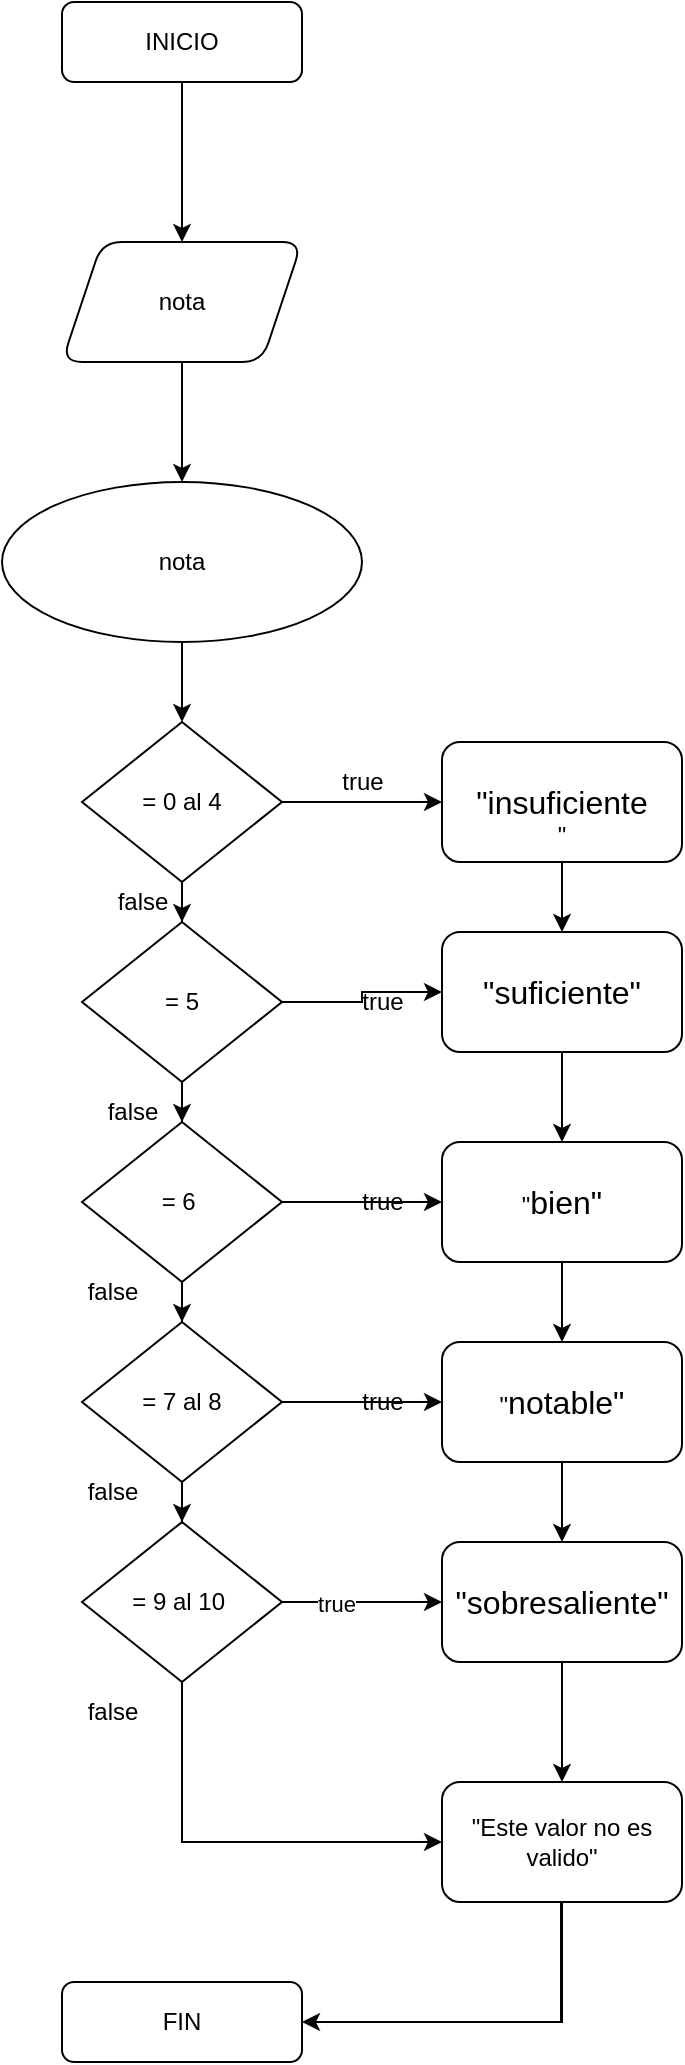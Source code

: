 <mxfile version="20.4.0" type="github"><diagram id="C5RBs43oDa-KdzZeNtuy" name="Page-1"><mxGraphModel dx="862" dy="482" grid="1" gridSize="10" guides="1" tooltips="1" connect="1" arrows="1" fold="1" page="1" pageScale="1" pageWidth="827" pageHeight="1169" math="0" shadow="0"><root><mxCell id="WIyWlLk6GJQsqaUBKTNV-0"/><mxCell id="WIyWlLk6GJQsqaUBKTNV-1" parent="WIyWlLk6GJQsqaUBKTNV-0"/><mxCell id="ciRV9xlyKqqgkTfuWE2_-2" style="edgeStyle=orthogonalEdgeStyle;rounded=0;orthogonalLoop=1;jettySize=auto;html=1;entryX=0.5;entryY=0;entryDx=0;entryDy=0;" edge="1" parent="WIyWlLk6GJQsqaUBKTNV-1" source="WIyWlLk6GJQsqaUBKTNV-3" target="ciRV9xlyKqqgkTfuWE2_-0"><mxGeometry relative="1" as="geometry"/></mxCell><mxCell id="WIyWlLk6GJQsqaUBKTNV-3" value="INICIO" style="rounded=1;whiteSpace=wrap;html=1;fontSize=12;glass=0;strokeWidth=1;shadow=0;" parent="WIyWlLk6GJQsqaUBKTNV-1" vertex="1"><mxGeometry x="180" y="60" width="120" height="40" as="geometry"/></mxCell><mxCell id="WIyWlLk6GJQsqaUBKTNV-11" value="FIN" style="rounded=1;whiteSpace=wrap;html=1;fontSize=12;glass=0;strokeWidth=1;shadow=0;" parent="WIyWlLk6GJQsqaUBKTNV-1" vertex="1"><mxGeometry x="180" y="1050" width="120" height="40" as="geometry"/></mxCell><mxCell id="ciRV9xlyKqqgkTfuWE2_-5" style="edgeStyle=orthogonalEdgeStyle;rounded=0;orthogonalLoop=1;jettySize=auto;html=1;" edge="1" parent="WIyWlLk6GJQsqaUBKTNV-1" source="ciRV9xlyKqqgkTfuWE2_-0" target="ciRV9xlyKqqgkTfuWE2_-4"><mxGeometry relative="1" as="geometry"/></mxCell><mxCell id="ciRV9xlyKqqgkTfuWE2_-0" value="nota" style="shape=parallelogram;perimeter=parallelogramPerimeter;whiteSpace=wrap;html=1;fixedSize=1;rounded=1;glass=0;strokeWidth=1;shadow=0;" vertex="1" parent="WIyWlLk6GJQsqaUBKTNV-1"><mxGeometry x="180" y="180" width="120" height="60" as="geometry"/></mxCell><mxCell id="ciRV9xlyKqqgkTfuWE2_-7" style="edgeStyle=orthogonalEdgeStyle;rounded=0;orthogonalLoop=1;jettySize=auto;html=1;" edge="1" parent="WIyWlLk6GJQsqaUBKTNV-1" source="ciRV9xlyKqqgkTfuWE2_-4" target="ciRV9xlyKqqgkTfuWE2_-6"><mxGeometry relative="1" as="geometry"/></mxCell><mxCell id="ciRV9xlyKqqgkTfuWE2_-4" value="nota" style="ellipse;whiteSpace=wrap;html=1;" vertex="1" parent="WIyWlLk6GJQsqaUBKTNV-1"><mxGeometry x="150" y="300" width="180" height="80" as="geometry"/></mxCell><mxCell id="ciRV9xlyKqqgkTfuWE2_-13" style="edgeStyle=orthogonalEdgeStyle;rounded=0;orthogonalLoop=1;jettySize=auto;html=1;" edge="1" parent="WIyWlLk6GJQsqaUBKTNV-1" source="ciRV9xlyKqqgkTfuWE2_-6" target="ciRV9xlyKqqgkTfuWE2_-9"><mxGeometry relative="1" as="geometry"/></mxCell><mxCell id="ciRV9xlyKqqgkTfuWE2_-19" style="edgeStyle=orthogonalEdgeStyle;rounded=0;orthogonalLoop=1;jettySize=auto;html=1;entryX=0;entryY=0.5;entryDx=0;entryDy=0;" edge="1" parent="WIyWlLk6GJQsqaUBKTNV-1" source="ciRV9xlyKqqgkTfuWE2_-6" target="ciRV9xlyKqqgkTfuWE2_-18"><mxGeometry relative="1" as="geometry"><Array as="points"><mxPoint x="310" y="460"/><mxPoint x="310" y="460"/></Array></mxGeometry></mxCell><mxCell id="ciRV9xlyKqqgkTfuWE2_-6" value="= 0 al 4" style="rhombus;whiteSpace=wrap;html=1;" vertex="1" parent="WIyWlLk6GJQsqaUBKTNV-1"><mxGeometry x="190" y="420" width="100" height="80" as="geometry"/></mxCell><mxCell id="ciRV9xlyKqqgkTfuWE2_-15" style="edgeStyle=orthogonalEdgeStyle;rounded=0;orthogonalLoop=1;jettySize=auto;html=1;" edge="1" parent="WIyWlLk6GJQsqaUBKTNV-1" source="ciRV9xlyKqqgkTfuWE2_-8" target="ciRV9xlyKqqgkTfuWE2_-10"><mxGeometry relative="1" as="geometry"/></mxCell><mxCell id="ciRV9xlyKqqgkTfuWE2_-25" style="edgeStyle=orthogonalEdgeStyle;rounded=0;orthogonalLoop=1;jettySize=auto;html=1;" edge="1" parent="WIyWlLk6GJQsqaUBKTNV-1" source="ciRV9xlyKqqgkTfuWE2_-8" target="ciRV9xlyKqqgkTfuWE2_-22"><mxGeometry relative="1" as="geometry"/></mxCell><mxCell id="ciRV9xlyKqqgkTfuWE2_-8" value="= 6&amp;nbsp;" style="rhombus;whiteSpace=wrap;html=1;" vertex="1" parent="WIyWlLk6GJQsqaUBKTNV-1"><mxGeometry x="190" y="620" width="100" height="80" as="geometry"/></mxCell><mxCell id="ciRV9xlyKqqgkTfuWE2_-14" style="edgeStyle=orthogonalEdgeStyle;rounded=0;orthogonalLoop=1;jettySize=auto;html=1;entryX=0.5;entryY=0;entryDx=0;entryDy=0;" edge="1" parent="WIyWlLk6GJQsqaUBKTNV-1" source="ciRV9xlyKqqgkTfuWE2_-9" target="ciRV9xlyKqqgkTfuWE2_-8"><mxGeometry relative="1" as="geometry"/></mxCell><mxCell id="ciRV9xlyKqqgkTfuWE2_-24" style="edgeStyle=orthogonalEdgeStyle;rounded=0;orthogonalLoop=1;jettySize=auto;html=1;" edge="1" parent="WIyWlLk6GJQsqaUBKTNV-1" source="ciRV9xlyKqqgkTfuWE2_-9" target="ciRV9xlyKqqgkTfuWE2_-21"><mxGeometry relative="1" as="geometry"><Array as="points"><mxPoint x="330" y="560"/><mxPoint x="330" y="555"/></Array></mxGeometry></mxCell><mxCell id="ciRV9xlyKqqgkTfuWE2_-9" value="= 5" style="rhombus;whiteSpace=wrap;html=1;" vertex="1" parent="WIyWlLk6GJQsqaUBKTNV-1"><mxGeometry x="190" y="520" width="100" height="80" as="geometry"/></mxCell><mxCell id="ciRV9xlyKqqgkTfuWE2_-16" style="edgeStyle=orthogonalEdgeStyle;rounded=0;orthogonalLoop=1;jettySize=auto;html=1;" edge="1" parent="WIyWlLk6GJQsqaUBKTNV-1" source="ciRV9xlyKqqgkTfuWE2_-10" target="ciRV9xlyKqqgkTfuWE2_-12"><mxGeometry relative="1" as="geometry"/></mxCell><mxCell id="ciRV9xlyKqqgkTfuWE2_-26" value="" style="edgeStyle=orthogonalEdgeStyle;rounded=0;orthogonalLoop=1;jettySize=auto;html=1;" edge="1" parent="WIyWlLk6GJQsqaUBKTNV-1" source="ciRV9xlyKqqgkTfuWE2_-10" target="ciRV9xlyKqqgkTfuWE2_-23"><mxGeometry relative="1" as="geometry"><Array as="points"><mxPoint x="330" y="760"/><mxPoint x="330" y="760"/></Array></mxGeometry></mxCell><mxCell id="ciRV9xlyKqqgkTfuWE2_-10" value="= 7 al 8" style="rhombus;whiteSpace=wrap;html=1;" vertex="1" parent="WIyWlLk6GJQsqaUBKTNV-1"><mxGeometry x="190" y="720" width="100" height="80" as="geometry"/></mxCell><mxCell id="ciRV9xlyKqqgkTfuWE2_-28" value="" style="edgeStyle=orthogonalEdgeStyle;rounded=0;orthogonalLoop=1;jettySize=auto;html=1;" edge="1" parent="WIyWlLk6GJQsqaUBKTNV-1" source="ciRV9xlyKqqgkTfuWE2_-12" target="ciRV9xlyKqqgkTfuWE2_-27"><mxGeometry relative="1" as="geometry"/></mxCell><mxCell id="ciRV9xlyKqqgkTfuWE2_-29" value="true" style="edgeLabel;html=1;align=center;verticalAlign=middle;resizable=0;points=[];" vertex="1" connectable="0" parent="ciRV9xlyKqqgkTfuWE2_-28"><mxGeometry x="-0.333" y="-1" relative="1" as="geometry"><mxPoint as="offset"/></mxGeometry></mxCell><mxCell id="ciRV9xlyKqqgkTfuWE2_-12" value="= 9 al 10&amp;nbsp;" style="rhombus;whiteSpace=wrap;html=1;" vertex="1" parent="WIyWlLk6GJQsqaUBKTNV-1"><mxGeometry x="190" y="820" width="100" height="80" as="geometry"/></mxCell><mxCell id="ciRV9xlyKqqgkTfuWE2_-35" value="" style="edgeStyle=orthogonalEdgeStyle;rounded=0;orthogonalLoop=1;jettySize=auto;html=1;" edge="1" parent="WIyWlLk6GJQsqaUBKTNV-1" source="ciRV9xlyKqqgkTfuWE2_-18" target="ciRV9xlyKqqgkTfuWE2_-21"><mxGeometry relative="1" as="geometry"/></mxCell><mxCell id="ciRV9xlyKqqgkTfuWE2_-18" value="&lt;br&gt;&lt;b id=&quot;docs-internal-guid-1239eb3c-7fff-d985-81b9-9bbe48d3ee16&quot; style=&quot;font-weight:normal;&quot;&gt;&lt;span style=&quot;font-size: 12pt; font-family: Calibri, sans-serif; color: rgb(0, 0, 0); background-color: transparent; font-weight: 400; font-style: normal; font-variant: normal; text-decoration: none; vertical-align: baseline;&quot;&gt;&quot;insuficiente &lt;/span&gt;&lt;/b&gt;&lt;br&gt;&quot;" style="rounded=1;whiteSpace=wrap;html=1;" vertex="1" parent="WIyWlLk6GJQsqaUBKTNV-1"><mxGeometry x="370" y="430" width="120" height="60" as="geometry"/></mxCell><mxCell id="ciRV9xlyKqqgkTfuWE2_-36" value="" style="edgeStyle=orthogonalEdgeStyle;rounded=0;orthogonalLoop=1;jettySize=auto;html=1;" edge="1" parent="WIyWlLk6GJQsqaUBKTNV-1" source="ciRV9xlyKqqgkTfuWE2_-21" target="ciRV9xlyKqqgkTfuWE2_-22"><mxGeometry relative="1" as="geometry"/></mxCell><mxCell id="ciRV9xlyKqqgkTfuWE2_-21" value="&lt;span id=&quot;docs-internal-guid-7bd2faa1-7fff-082d-f23d-37c537f26196&quot;&gt;&lt;span style=&quot;font-size: 12pt; font-family: Calibri, sans-serif; background-color: transparent; font-variant-numeric: normal; font-variant-east-asian: normal; vertical-align: baseline;&quot;&gt;&quot;suficiente&quot;&lt;/span&gt;&lt;/span&gt;" style="rounded=1;whiteSpace=wrap;html=1;" vertex="1" parent="WIyWlLk6GJQsqaUBKTNV-1"><mxGeometry x="370" y="525" width="120" height="60" as="geometry"/></mxCell><mxCell id="ciRV9xlyKqqgkTfuWE2_-38" value="" style="edgeStyle=orthogonalEdgeStyle;rounded=0;orthogonalLoop=1;jettySize=auto;html=1;" edge="1" parent="WIyWlLk6GJQsqaUBKTNV-1" source="ciRV9xlyKqqgkTfuWE2_-22" target="ciRV9xlyKqqgkTfuWE2_-23"><mxGeometry relative="1" as="geometry"/></mxCell><mxCell id="ciRV9xlyKqqgkTfuWE2_-22" value="&quot;&lt;span id=&quot;docs-internal-guid-e73d57a9-7fff-2b2e-beea-0be70701d8a5&quot;&gt;&lt;span style=&quot;font-size: 12pt; font-family: Calibri, sans-serif; background-color: transparent; font-variant-numeric: normal; font-variant-east-asian: normal; vertical-align: baseline;&quot;&gt;bien&quot;&lt;/span&gt;&lt;/span&gt;" style="rounded=1;whiteSpace=wrap;html=1;" vertex="1" parent="WIyWlLk6GJQsqaUBKTNV-1"><mxGeometry x="370" y="630" width="120" height="60" as="geometry"/></mxCell><mxCell id="ciRV9xlyKqqgkTfuWE2_-37" value="" style="edgeStyle=orthogonalEdgeStyle;rounded=0;orthogonalLoop=1;jettySize=auto;html=1;" edge="1" parent="WIyWlLk6GJQsqaUBKTNV-1" source="ciRV9xlyKqqgkTfuWE2_-23" target="ciRV9xlyKqqgkTfuWE2_-27"><mxGeometry relative="1" as="geometry"/></mxCell><mxCell id="ciRV9xlyKqqgkTfuWE2_-23" value="&quot;&lt;span id=&quot;docs-internal-guid-9e655536-7fff-4bf3-c171-e3e27baea82b&quot;&gt;&lt;span style=&quot;font-size: 12pt; font-family: Calibri, sans-serif; background-color: transparent; font-variant-numeric: normal; font-variant-east-asian: normal; vertical-align: baseline;&quot;&gt;notable&quot;&lt;/span&gt;&lt;/span&gt;" style="rounded=1;whiteSpace=wrap;html=1;" vertex="1" parent="WIyWlLk6GJQsqaUBKTNV-1"><mxGeometry x="370" y="730" width="120" height="60" as="geometry"/></mxCell><mxCell id="ciRV9xlyKqqgkTfuWE2_-47" value="" style="edgeStyle=orthogonalEdgeStyle;rounded=0;orthogonalLoop=1;jettySize=auto;html=1;" edge="1" parent="WIyWlLk6GJQsqaUBKTNV-1" source="ciRV9xlyKqqgkTfuWE2_-27" target="ciRV9xlyKqqgkTfuWE2_-46"><mxGeometry relative="1" as="geometry"/></mxCell><mxCell id="ciRV9xlyKqqgkTfuWE2_-27" value="&lt;span id=&quot;docs-internal-guid-15113bf0-7fff-6cb6-fa45-07942249dd81&quot;&gt;&lt;span style=&quot;font-size: 12pt; font-family: Calibri, sans-serif; background-color: transparent; font-variant-numeric: normal; font-variant-east-asian: normal; vertical-align: baseline;&quot;&gt;&quot;sobresaliente&quot;&lt;/span&gt;&lt;/span&gt;" style="rounded=1;whiteSpace=wrap;html=1;" vertex="1" parent="WIyWlLk6GJQsqaUBKTNV-1"><mxGeometry x="370" y="830" width="120" height="60" as="geometry"/></mxCell><mxCell id="ciRV9xlyKqqgkTfuWE2_-30" value="true" style="text;html=1;align=center;verticalAlign=middle;resizable=0;points=[];autosize=1;strokeColor=none;fillColor=none;" vertex="1" parent="WIyWlLk6GJQsqaUBKTNV-1"><mxGeometry x="320" y="745" width="40" height="30" as="geometry"/></mxCell><mxCell id="ciRV9xlyKqqgkTfuWE2_-31" value="true" style="text;html=1;align=center;verticalAlign=middle;resizable=0;points=[];autosize=1;strokeColor=none;fillColor=none;" vertex="1" parent="WIyWlLk6GJQsqaUBKTNV-1"><mxGeometry x="320" y="645" width="40" height="30" as="geometry"/></mxCell><mxCell id="ciRV9xlyKqqgkTfuWE2_-32" value="true" style="text;html=1;align=center;verticalAlign=middle;resizable=0;points=[];autosize=1;strokeColor=none;fillColor=none;" vertex="1" parent="WIyWlLk6GJQsqaUBKTNV-1"><mxGeometry x="320" y="545" width="40" height="30" as="geometry"/></mxCell><mxCell id="ciRV9xlyKqqgkTfuWE2_-33" value="true" style="text;html=1;align=center;verticalAlign=middle;resizable=0;points=[];autosize=1;strokeColor=none;fillColor=none;" vertex="1" parent="WIyWlLk6GJQsqaUBKTNV-1"><mxGeometry x="310" y="435" width="40" height="30" as="geometry"/></mxCell><mxCell id="ciRV9xlyKqqgkTfuWE2_-43" value="" style="endArrow=none;html=1;rounded=0;" edge="1" parent="WIyWlLk6GJQsqaUBKTNV-1"><mxGeometry width="50" height="50" relative="1" as="geometry"><mxPoint x="429.5" y="1070" as="sourcePoint"/><mxPoint x="429.5" y="970" as="targetPoint"/></mxGeometry></mxCell><mxCell id="ciRV9xlyKqqgkTfuWE2_-45" value="" style="endArrow=classic;html=1;rounded=0;entryX=1;entryY=0.5;entryDx=0;entryDy=0;" edge="1" parent="WIyWlLk6GJQsqaUBKTNV-1" target="WIyWlLk6GJQsqaUBKTNV-11"><mxGeometry width="50" height="50" relative="1" as="geometry"><mxPoint x="430" y="990" as="sourcePoint"/><mxPoint x="480" y="940" as="targetPoint"/><Array as="points"><mxPoint x="430" y="1070"/></Array></mxGeometry></mxCell><mxCell id="ciRV9xlyKqqgkTfuWE2_-46" value="&quot;Este valor no es valido&quot;" style="rounded=1;whiteSpace=wrap;html=1;" vertex="1" parent="WIyWlLk6GJQsqaUBKTNV-1"><mxGeometry x="370" y="950" width="120" height="60" as="geometry"/></mxCell><mxCell id="ciRV9xlyKqqgkTfuWE2_-48" value="false" style="text;html=1;align=center;verticalAlign=middle;resizable=0;points=[];autosize=1;strokeColor=none;fillColor=none;" vertex="1" parent="WIyWlLk6GJQsqaUBKTNV-1"><mxGeometry x="195" y="495" width="50" height="30" as="geometry"/></mxCell><mxCell id="ciRV9xlyKqqgkTfuWE2_-49" value="false" style="text;html=1;align=center;verticalAlign=middle;resizable=0;points=[];autosize=1;strokeColor=none;fillColor=none;" vertex="1" parent="WIyWlLk6GJQsqaUBKTNV-1"><mxGeometry x="190" y="600" width="50" height="30" as="geometry"/></mxCell><mxCell id="ciRV9xlyKqqgkTfuWE2_-50" value="false" style="text;html=1;align=center;verticalAlign=middle;resizable=0;points=[];autosize=1;strokeColor=none;fillColor=none;" vertex="1" parent="WIyWlLk6GJQsqaUBKTNV-1"><mxGeometry x="180" y="690" width="50" height="30" as="geometry"/></mxCell><mxCell id="ciRV9xlyKqqgkTfuWE2_-51" value="false" style="text;html=1;align=center;verticalAlign=middle;resizable=0;points=[];autosize=1;strokeColor=none;fillColor=none;" vertex="1" parent="WIyWlLk6GJQsqaUBKTNV-1"><mxGeometry x="180" y="790" width="50" height="30" as="geometry"/></mxCell><mxCell id="ciRV9xlyKqqgkTfuWE2_-52" value="false" style="text;html=1;align=center;verticalAlign=middle;resizable=0;points=[];autosize=1;strokeColor=none;fillColor=none;" vertex="1" parent="WIyWlLk6GJQsqaUBKTNV-1"><mxGeometry x="180" y="900" width="50" height="30" as="geometry"/></mxCell><mxCell id="ciRV9xlyKqqgkTfuWE2_-53" value="" style="endArrow=classic;html=1;rounded=0;" edge="1" parent="WIyWlLk6GJQsqaUBKTNV-1" target="ciRV9xlyKqqgkTfuWE2_-46"><mxGeometry width="50" height="50" relative="1" as="geometry"><mxPoint x="240" y="900" as="sourcePoint"/><mxPoint x="110" y="980" as="targetPoint"/><Array as="points"><mxPoint x="240" y="980"/></Array></mxGeometry></mxCell></root></mxGraphModel></diagram></mxfile>